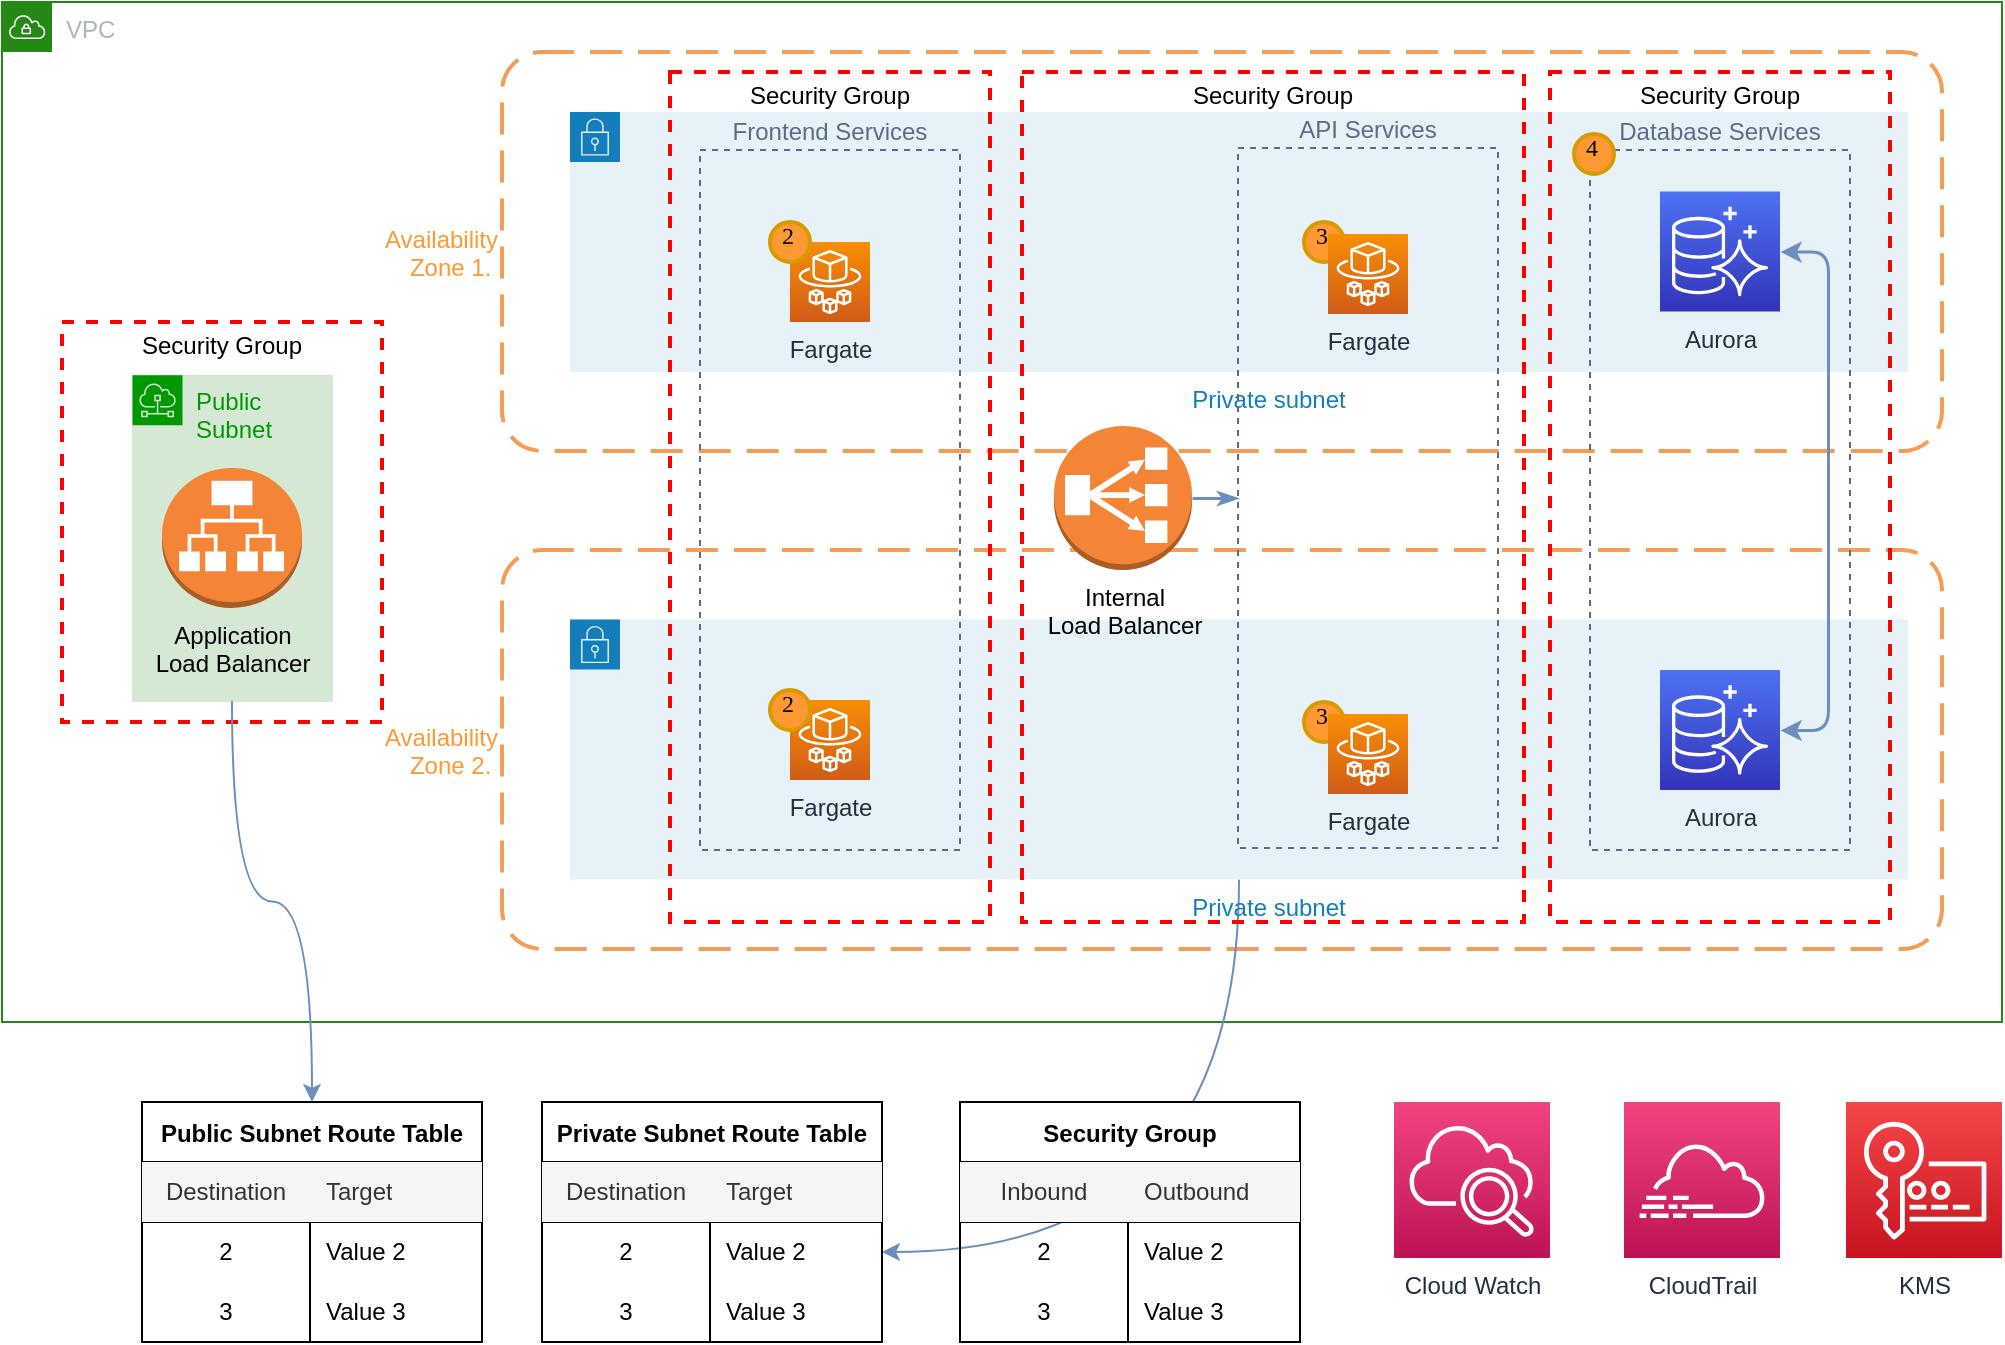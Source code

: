 <mxfile version="15.5.6" type="github">
  <diagram id="Ht1M8jgEwFfnCIfOTk4-" name="Page-1">
    <mxGraphModel dx="1426" dy="698" grid="1" gridSize="10" guides="1" tooltips="1" connect="1" arrows="1" fold="1" page="1" pageScale="1" pageWidth="1169" pageHeight="827" math="0" shadow="0">
      <root>
        <mxCell id="0" />
        <mxCell id="1" parent="0" />
        <mxCell id="Bm9dChhNE6_kYrQnx7Yv-4" value="VPC" style="points=[[0,0],[0.25,0],[0.5,0],[0.75,0],[1,0],[1,0.25],[1,0.5],[1,0.75],[1,1],[0.75,1],[0.5,1],[0.25,1],[0,1],[0,0.75],[0,0.5],[0,0.25]];outlineConnect=0;gradientColor=none;html=1;whiteSpace=wrap;fontSize=12;fontStyle=0;shape=mxgraph.aws4.group;grIcon=mxgraph.aws4.group_vpc;strokeColor=#248814;fillColor=none;verticalAlign=top;align=left;spacingLeft=30;fontColor=#AAB7B8;dashed=0;" parent="1" vertex="1">
          <mxGeometry x="120" y="80" width="1000" height="510" as="geometry" />
        </mxCell>
        <mxCell id="Bm9dChhNE6_kYrQnx7Yv-30" value="Availability &#xa;Zone 1. " style="rounded=1;arcSize=10;dashed=1;strokeColor=#F59D56;fillColor=none;gradientColor=none;dashPattern=8 4;strokeWidth=2;fontColor=#FF9933;verticalAlign=middle;labelPosition=left;verticalLabelPosition=middle;align=right;" parent="1" vertex="1">
          <mxGeometry x="370" y="105" width="720" height="199.5" as="geometry" />
        </mxCell>
        <mxCell id="Bm9dChhNE6_kYrQnx7Yv-32" value="Private subnet" style="points=[[0,0],[0.25,0],[0.5,0],[0.75,0],[1,0],[1,0.25],[1,0.5],[1,0.75],[1,1],[0.75,1],[0.5,1],[0.25,1],[0,1],[0,0.75],[0,0.5],[0,0.25]];outlineConnect=0;gradientColor=none;html=1;whiteSpace=wrap;fontSize=12;fontStyle=0;shape=mxgraph.aws4.group;grIcon=mxgraph.aws4.group_security_group;grStroke=0;strokeColor=#147EBA;fillColor=#E6F2F8;verticalAlign=top;align=center;spacingLeft=30;fontColor=#147EBA;dashed=0;labelPosition=center;verticalLabelPosition=bottom;" parent="1" vertex="1">
          <mxGeometry x="404" y="135" width="669" height="130" as="geometry" />
        </mxCell>
        <mxCell id="Bm9dChhNE6_kYrQnx7Yv-36" value="Availability &#xa;Zone 2. " style="rounded=1;arcSize=10;dashed=1;strokeColor=#F59D56;fillColor=none;gradientColor=none;dashPattern=8 4;strokeWidth=2;verticalAlign=middle;fontColor=#FF9933;labelPosition=left;verticalLabelPosition=middle;align=right;" parent="1" vertex="1">
          <mxGeometry x="370" y="354" width="720" height="199.5" as="geometry" />
        </mxCell>
        <mxCell id="MH6_EnVXU-AyahLenh14-78" style="edgeStyle=orthogonalEdgeStyle;curved=1;rounded=0;orthogonalLoop=1;jettySize=auto;html=1;entryX=1;entryY=0.5;entryDx=0;entryDy=0;fillColor=#dae8fc;strokeColor=#6c8ebf;" edge="1" parent="1" source="Bm9dChhNE6_kYrQnx7Yv-38" target="MH6_EnVXU-AyahLenh14-72">
          <mxGeometry relative="1" as="geometry" />
        </mxCell>
        <mxCell id="Bm9dChhNE6_kYrQnx7Yv-38" value="Private subnet" style="points=[[0,0],[0.25,0],[0.5,0],[0.75,0],[1,0],[1,0.25],[1,0.5],[1,0.75],[1,1],[0.75,1],[0.5,1],[0.25,1],[0,1],[0,0.75],[0,0.5],[0,0.25]];outlineConnect=0;gradientColor=none;html=1;whiteSpace=wrap;fontSize=12;fontStyle=0;shape=mxgraph.aws4.group;grIcon=mxgraph.aws4.group_security_group;grStroke=0;strokeColor=#147EBA;fillColor=#E6F2F8;verticalAlign=top;align=center;spacingLeft=30;fontColor=#147EBA;dashed=0;labelPosition=center;verticalLabelPosition=bottom;" parent="1" vertex="1">
          <mxGeometry x="404" y="388.75" width="669" height="130" as="geometry" />
        </mxCell>
        <mxCell id="Bm9dChhNE6_kYrQnx7Yv-34" value="Frontend Services" style="fillColor=none;strokeColor=#5A6C86;dashed=1;verticalAlign=bottom;fontStyle=0;fontColor=#5A6C86;labelPosition=center;verticalLabelPosition=top;align=center;" parent="1" vertex="1">
          <mxGeometry x="469" y="154" width="130" height="350" as="geometry" />
        </mxCell>
        <mxCell id="Bm9dChhNE6_kYrQnx7Yv-35" value="API Services" style="fillColor=none;strokeColor=#5A6C86;dashed=1;verticalAlign=bottom;fontStyle=0;fontColor=#5A6C86;labelPosition=center;verticalLabelPosition=top;align=center;" parent="1" vertex="1">
          <mxGeometry x="738" y="153" width="130" height="350" as="geometry" />
        </mxCell>
        <mxCell id="Bm9dChhNE6_kYrQnx7Yv-37" value="Database Services" style="fillColor=none;strokeColor=#5A6C86;dashed=1;verticalAlign=bottom;fontStyle=0;fontColor=#5A6C86;labelPosition=center;verticalLabelPosition=top;align=center;" parent="1" vertex="1">
          <mxGeometry x="914" y="154" width="130" height="350" as="geometry" />
        </mxCell>
        <mxCell id="kDZL8D2RY44nvhGmX9FH-80" style="edgeStyle=orthogonalEdgeStyle;rounded=1;jumpStyle=none;orthogonalLoop=1;jettySize=auto;html=1;fontColor=#009900;endArrow=classicThin;endFill=1;strokeWidth=1.5;fillColor=#dae8fc;strokeColor=#6c8ebf;" parent="1" source="kDZL8D2RY44nvhGmX9FH-68" target="Bm9dChhNE6_kYrQnx7Yv-35" edge="1">
          <mxGeometry relative="1" as="geometry" />
        </mxCell>
        <mxCell id="MH6_EnVXU-AyahLenh14-1" value="Security Group" style="fontStyle=0;verticalAlign=top;align=center;spacingTop=-2;fillColor=none;rounded=0;whiteSpace=wrap;html=1;strokeColor=#FF0000;strokeWidth=2;dashed=1;container=1;collapsible=0;expand=0;recursiveResize=0;" vertex="1" parent="1">
          <mxGeometry x="150" y="240" width="160" height="200" as="geometry" />
        </mxCell>
        <mxCell id="kDZL8D2RY44nvhGmX9FH-79" value="&lt;font color=&quot;#009900&quot;&gt;Public Subnet&lt;/font&gt;" style="sketch=0;outlineConnect=0;html=1;whiteSpace=wrap;fontSize=12;fontStyle=0;shape=mxgraph.aws4.group;grIcon=mxgraph.aws4.group_subnet;strokeColor=#009900;fillColor=#d5e8d4;verticalAlign=top;align=left;spacingLeft=30;dashed=0;labelBackgroundColor=none;labelBorderColor=none;shadow=0;strokeWidth=0;" parent="MH6_EnVXU-AyahLenh14-1" vertex="1">
          <mxGeometry x="35" y="26.38" width="100" height="163.13" as="geometry" />
        </mxCell>
        <mxCell id="Bm9dChhNE6_kYrQnx7Yv-1" value="Application&lt;br&gt;Load Balancer" style="outlineConnect=0;dashed=0;verticalLabelPosition=bottom;verticalAlign=top;align=center;html=1;shape=mxgraph.aws3.application_load_balancer;fillColor=#F58536;gradientColor=none;" parent="MH6_EnVXU-AyahLenh14-1" vertex="1">
          <mxGeometry x="50" y="72.94" width="70" height="70" as="geometry" />
        </mxCell>
        <mxCell id="MH6_EnVXU-AyahLenh14-7" value="Security Group" style="fontStyle=0;verticalAlign=top;align=center;spacingTop=-2;fillColor=none;rounded=0;whiteSpace=wrap;html=1;strokeColor=#FF0000;strokeWidth=2;dashed=1;container=1;collapsible=0;expand=0;recursiveResize=0;" vertex="1" parent="1">
          <mxGeometry x="454" y="115" width="160" height="425" as="geometry" />
        </mxCell>
        <mxCell id="kDZL8D2RY44nvhGmX9FH-7" value="Fargate" style="sketch=0;points=[[0,0,0],[0.25,0,0],[0.5,0,0],[0.75,0,0],[1,0,0],[0,1,0],[0.25,1,0],[0.5,1,0],[0.75,1,0],[1,1,0],[0,0.25,0],[0,0.5,0],[0,0.75,0],[1,0.25,0],[1,0.5,0],[1,0.75,0]];outlineConnect=0;fontColor=#232F3E;gradientColor=#F78E04;gradientDirection=north;fillColor=#D05C17;strokeColor=#ffffff;dashed=0;verticalLabelPosition=bottom;verticalAlign=top;align=center;html=1;fontSize=12;fontStyle=0;aspect=fixed;shape=mxgraph.aws4.resourceIcon;resIcon=mxgraph.aws4.fargate;" parent="MH6_EnVXU-AyahLenh14-7" vertex="1">
          <mxGeometry x="60" y="314" width="40" height="40" as="geometry" />
        </mxCell>
        <mxCell id="kDZL8D2RY44nvhGmX9FH-59" value="2" style="ellipse;whiteSpace=wrap;html=1;aspect=fixed;strokeWidth=2;fontFamily=Tahoma;spacingBottom=4;spacingRight=2;strokeColor=#d79b00;verticalAlign=bottom;fillColor=#FF9933;" parent="MH6_EnVXU-AyahLenh14-7" vertex="1">
          <mxGeometry x="50" y="309" width="20" height="20" as="geometry" />
        </mxCell>
        <mxCell id="MH6_EnVXU-AyahLenh14-64" value="Fargate" style="sketch=0;points=[[0,0,0],[0.25,0,0],[0.5,0,0],[0.75,0,0],[1,0,0],[0,1,0],[0.25,1,0],[0.5,1,0],[0.75,1,0],[1,1,0],[0,0.25,0],[0,0.5,0],[0,0.75,0],[1,0.25,0],[1,0.5,0],[1,0.75,0]];outlineConnect=0;fontColor=#232F3E;gradientColor=#F78E04;gradientDirection=north;fillColor=#D05C17;strokeColor=#ffffff;dashed=0;verticalLabelPosition=bottom;verticalAlign=top;align=center;html=1;fontSize=12;fontStyle=0;aspect=fixed;shape=mxgraph.aws4.resourceIcon;resIcon=mxgraph.aws4.fargate;" vertex="1" parent="MH6_EnVXU-AyahLenh14-7">
          <mxGeometry x="60" y="85" width="40" height="40" as="geometry" />
        </mxCell>
        <mxCell id="MH6_EnVXU-AyahLenh14-65" value="2" style="ellipse;whiteSpace=wrap;html=1;aspect=fixed;strokeWidth=2;fontFamily=Tahoma;spacingBottom=4;spacingRight=2;strokeColor=#d79b00;verticalAlign=bottom;fillColor=#FF9933;" vertex="1" parent="MH6_EnVXU-AyahLenh14-7">
          <mxGeometry x="50" y="75" width="20" height="20" as="geometry" />
        </mxCell>
        <mxCell id="MH6_EnVXU-AyahLenh14-8" value="Security Group" style="fontStyle=0;verticalAlign=top;align=center;spacingTop=-2;fillColor=none;rounded=0;whiteSpace=wrap;html=1;strokeColor=#FF0000;strokeWidth=2;dashed=1;container=1;collapsible=0;expand=0;recursiveResize=0;" vertex="1" parent="1">
          <mxGeometry x="630" y="115" width="251" height="425" as="geometry" />
        </mxCell>
        <mxCell id="MH6_EnVXU-AyahLenh14-80" value="3" style="ellipse;whiteSpace=wrap;html=1;aspect=fixed;strokeWidth=2;fontFamily=Tahoma;spacingBottom=4;spacingRight=2;strokeColor=#d79b00;verticalAlign=bottom;fillColor=#FF9933;" vertex="1" parent="MH6_EnVXU-AyahLenh14-8">
          <mxGeometry x="141" y="315" width="20" height="20" as="geometry" />
        </mxCell>
        <mxCell id="MH6_EnVXU-AyahLenh14-81" value="Fargate" style="sketch=0;points=[[0,0,0],[0.25,0,0],[0.5,0,0],[0.75,0,0],[1,0,0],[0,1,0],[0.25,1,0],[0.5,1,0],[0.75,1,0],[1,1,0],[0,0.25,0],[0,0.5,0],[0,0.75,0],[1,0.25,0],[1,0.5,0],[1,0.75,0]];outlineConnect=0;fontColor=#232F3E;gradientColor=#F78E04;gradientDirection=north;fillColor=#D05C17;strokeColor=#ffffff;dashed=0;verticalLabelPosition=bottom;verticalAlign=top;align=center;html=1;fontSize=12;fontStyle=0;aspect=fixed;shape=mxgraph.aws4.resourceIcon;resIcon=mxgraph.aws4.fargate;labelPosition=center;" vertex="1" parent="MH6_EnVXU-AyahLenh14-8">
          <mxGeometry x="153" y="321" width="40" height="40" as="geometry" />
        </mxCell>
        <mxCell id="MH6_EnVXU-AyahLenh14-82" value="3" style="ellipse;whiteSpace=wrap;html=1;aspect=fixed;strokeWidth=2;fontFamily=Tahoma;spacingBottom=4;spacingRight=2;strokeColor=#d79b00;verticalAlign=bottom;fillColor=#FF9933;" vertex="1" parent="MH6_EnVXU-AyahLenh14-8">
          <mxGeometry x="141" y="75" width="20" height="20" as="geometry" />
        </mxCell>
        <mxCell id="MH6_EnVXU-AyahLenh14-83" value="Fargate" style="sketch=0;points=[[0,0,0],[0.25,0,0],[0.5,0,0],[0.75,0,0],[1,0,0],[0,1,0],[0.25,1,0],[0.5,1,0],[0.75,1,0],[1,1,0],[0,0.25,0],[0,0.5,0],[0,0.75,0],[1,0.25,0],[1,0.5,0],[1,0.75,0]];outlineConnect=0;fontColor=#232F3E;gradientColor=#F78E04;gradientDirection=north;fillColor=#D05C17;strokeColor=#ffffff;dashed=0;verticalLabelPosition=bottom;verticalAlign=top;align=center;html=1;fontSize=12;fontStyle=0;aspect=fixed;shape=mxgraph.aws4.resourceIcon;resIcon=mxgraph.aws4.fargate;labelPosition=center;" vertex="1" parent="MH6_EnVXU-AyahLenh14-8">
          <mxGeometry x="153" y="81" width="40" height="40" as="geometry" />
        </mxCell>
        <mxCell id="MH6_EnVXU-AyahLenh14-9" value="Security Group" style="fontStyle=0;verticalAlign=top;align=center;spacingTop=-2;fillColor=none;rounded=0;whiteSpace=wrap;html=1;strokeColor=#FF0000;strokeWidth=2;dashed=1;container=1;collapsible=0;expand=0;recursiveResize=0;" vertex="1" parent="1">
          <mxGeometry x="894" y="115" width="170" height="425" as="geometry" />
        </mxCell>
        <mxCell id="MH6_EnVXU-AyahLenh14-11" value="KMS" style="sketch=0;points=[[0,0,0],[0.25,0,0],[0.5,0,0],[0.75,0,0],[1,0,0],[0,1,0],[0.25,1,0],[0.5,1,0],[0.75,1,0],[1,1,0],[0,0.25,0],[0,0.5,0],[0,0.75,0],[1,0.25,0],[1,0.5,0],[1,0.75,0]];outlineConnect=0;fontColor=#232F3E;gradientColor=#F54749;gradientDirection=north;fillColor=#C7131F;strokeColor=#ffffff;dashed=0;verticalLabelPosition=bottom;verticalAlign=top;align=center;html=1;fontSize=12;fontStyle=0;aspect=fixed;shape=mxgraph.aws4.resourceIcon;resIcon=mxgraph.aws4.key_management_service;" vertex="1" parent="1">
          <mxGeometry x="1042" y="630" width="78" height="78" as="geometry" />
        </mxCell>
        <mxCell id="MH6_EnVXU-AyahLenh14-54" value="Public Subnet Route Table" style="shape=table;startSize=30;container=1;collapsible=0;childLayout=tableLayout;fixedRows=1;rowLines=0;fontStyle=1;align=center;pointerEvents=1;" vertex="1" parent="1">
          <mxGeometry x="190" y="630" width="170" height="120" as="geometry" />
        </mxCell>
        <mxCell id="MH6_EnVXU-AyahLenh14-55" value="" style="shape=partialRectangle;html=1;whiteSpace=wrap;collapsible=0;dropTarget=0;pointerEvents=1;fillColor=none;top=0;left=0;bottom=1;right=0;points=[[0,0.5],[1,0.5]];portConstraint=eastwest;" vertex="1" parent="MH6_EnVXU-AyahLenh14-54">
          <mxGeometry y="30" width="170" height="30" as="geometry" />
        </mxCell>
        <mxCell id="MH6_EnVXU-AyahLenh14-56" value="Destination" style="shape=partialRectangle;html=1;whiteSpace=wrap;connectable=0;fillColor=#f5f5f5;top=0;left=0;bottom=0;right=0;overflow=hidden;pointerEvents=1;fontColor=#333333;strokeColor=#666666;" vertex="1" parent="MH6_EnVXU-AyahLenh14-55">
          <mxGeometry width="84" height="30" as="geometry">
            <mxRectangle width="84" height="30" as="alternateBounds" />
          </mxGeometry>
        </mxCell>
        <mxCell id="MH6_EnVXU-AyahLenh14-57" value="Target" style="shape=partialRectangle;html=1;whiteSpace=wrap;connectable=0;fillColor=#f5f5f5;top=0;left=0;bottom=0;right=0;align=left;spacingLeft=6;overflow=hidden;pointerEvents=1;fontColor=#333333;strokeColor=#666666;" vertex="1" parent="MH6_EnVXU-AyahLenh14-55">
          <mxGeometry x="84" width="86" height="30" as="geometry">
            <mxRectangle width="86" height="30" as="alternateBounds" />
          </mxGeometry>
        </mxCell>
        <mxCell id="MH6_EnVXU-AyahLenh14-58" value="" style="shape=partialRectangle;html=1;whiteSpace=wrap;collapsible=0;dropTarget=0;pointerEvents=1;fillColor=none;top=0;left=0;bottom=0;right=0;points=[[0,0.5],[1,0.5]];portConstraint=eastwest;" vertex="1" parent="MH6_EnVXU-AyahLenh14-54">
          <mxGeometry y="60" width="170" height="30" as="geometry" />
        </mxCell>
        <mxCell id="MH6_EnVXU-AyahLenh14-59" value="2" style="shape=partialRectangle;html=1;whiteSpace=wrap;connectable=0;fillColor=none;top=0;left=0;bottom=0;right=0;overflow=hidden;pointerEvents=1;" vertex="1" parent="MH6_EnVXU-AyahLenh14-58">
          <mxGeometry width="84" height="30" as="geometry">
            <mxRectangle width="84" height="30" as="alternateBounds" />
          </mxGeometry>
        </mxCell>
        <mxCell id="MH6_EnVXU-AyahLenh14-60" value="Value 2" style="shape=partialRectangle;html=1;whiteSpace=wrap;connectable=0;fillColor=none;top=0;left=0;bottom=0;right=0;align=left;spacingLeft=6;overflow=hidden;pointerEvents=1;labelBorderColor=none;" vertex="1" parent="MH6_EnVXU-AyahLenh14-58">
          <mxGeometry x="84" width="86" height="30" as="geometry">
            <mxRectangle width="86" height="30" as="alternateBounds" />
          </mxGeometry>
        </mxCell>
        <mxCell id="MH6_EnVXU-AyahLenh14-61" value="" style="shape=partialRectangle;html=1;whiteSpace=wrap;collapsible=0;dropTarget=0;pointerEvents=1;fillColor=none;top=0;left=0;bottom=0;right=0;points=[[0,0.5],[1,0.5]];portConstraint=eastwest;" vertex="1" parent="MH6_EnVXU-AyahLenh14-54">
          <mxGeometry y="90" width="170" height="30" as="geometry" />
        </mxCell>
        <mxCell id="MH6_EnVXU-AyahLenh14-62" value="3" style="shape=partialRectangle;html=1;whiteSpace=wrap;connectable=0;fillColor=none;top=0;left=0;bottom=0;right=0;overflow=hidden;pointerEvents=1;" vertex="1" parent="MH6_EnVXU-AyahLenh14-61">
          <mxGeometry width="84" height="30" as="geometry">
            <mxRectangle width="84" height="30" as="alternateBounds" />
          </mxGeometry>
        </mxCell>
        <mxCell id="MH6_EnVXU-AyahLenh14-63" value="Value 3" style="shape=partialRectangle;html=1;whiteSpace=wrap;connectable=0;fillColor=none;top=0;left=0;bottom=0;right=0;align=left;spacingLeft=6;overflow=hidden;pointerEvents=1;" vertex="1" parent="MH6_EnVXU-AyahLenh14-61">
          <mxGeometry x="84" width="86" height="30" as="geometry">
            <mxRectangle width="86" height="30" as="alternateBounds" />
          </mxGeometry>
        </mxCell>
        <mxCell id="kDZL8D2RY44nvhGmX9FH-68" value="&lt;font color=&quot;#000000&quot;&gt;Internal &lt;br&gt;Load Balancer&lt;/font&gt;" style="outlineConnect=0;dashed=0;verticalLabelPosition=bottom;verticalAlign=top;align=center;html=1;shape=mxgraph.aws3.classic_load_balancer;fillColor=#F58536;gradientColor=none;fontColor=#FF9933;" parent="1" vertex="1">
          <mxGeometry x="646" y="292" width="69" height="72" as="geometry" />
        </mxCell>
        <mxCell id="kDZL8D2RY44nvhGmX9FH-9" value="Aurora" style="sketch=0;points=[[0,0,0],[0.25,0,0],[0.5,0,0],[0.75,0,0],[1,0,0],[0,1,0],[0.25,1,0],[0.5,1,0],[0.75,1,0],[1,1,0],[0,0.25,0],[0,0.5,0],[0,0.75,0],[1,0.25,0],[1,0.5,0],[1,0.75,0]];outlineConnect=0;fontColor=#232F3E;gradientColor=#4D72F3;gradientDirection=north;fillColor=#3334B9;strokeColor=#ffffff;dashed=0;verticalLabelPosition=bottom;verticalAlign=top;align=center;html=1;fontSize=12;fontStyle=0;aspect=fixed;shape=mxgraph.aws4.resourceIcon;resIcon=mxgraph.aws4.aurora;" parent="1" vertex="1">
          <mxGeometry x="949" y="174.75" width="60" height="60" as="geometry" />
        </mxCell>
        <mxCell id="kDZL8D2RY44nvhGmX9FH-10" value="Aurora" style="sketch=0;points=[[0,0,0],[0.25,0,0],[0.5,0,0],[0.75,0,0],[1,0,0],[0,1,0],[0.25,1,0],[0.5,1,0],[0.75,1,0],[1,1,0],[0,0.25,0],[0,0.5,0],[0,0.75,0],[1,0.25,0],[1,0.5,0],[1,0.75,0]];outlineConnect=0;fontColor=#232F3E;gradientColor=#4D72F3;gradientDirection=north;fillColor=#3334B9;strokeColor=#ffffff;dashed=0;verticalLabelPosition=bottom;verticalAlign=top;align=center;html=1;fontSize=12;fontStyle=0;aspect=fixed;shape=mxgraph.aws4.resourceIcon;resIcon=mxgraph.aws4.aurora;" parent="1" vertex="1">
          <mxGeometry x="949" y="414" width="60" height="60" as="geometry" />
        </mxCell>
        <mxCell id="kDZL8D2RY44nvhGmX9FH-54" value="" style="endArrow=classic;startArrow=classic;html=1;rounded=1;strokeWidth=1.5;edgeStyle=orthogonalEdgeStyle;elbow=vertical;jumpStyle=none;exitX=1;exitY=0.5;exitDx=0;exitDy=0;exitPerimeter=0;entryX=1;entryY=0.5;entryDx=0;entryDy=0;entryPerimeter=0;fillColor=#dae8fc;strokeColor=#6c8ebf;" parent="1" source="kDZL8D2RY44nvhGmX9FH-10" target="kDZL8D2RY44nvhGmX9FH-9" edge="1">
          <mxGeometry width="50" height="50" relative="1" as="geometry">
            <mxPoint x="1243" y="340" as="sourcePoint" />
            <mxPoint x="1293" y="290" as="targetPoint" />
            <Array as="points">
              <mxPoint x="1033" y="444" />
              <mxPoint x="1033" y="205" />
            </Array>
          </mxGeometry>
        </mxCell>
        <mxCell id="kDZL8D2RY44nvhGmX9FH-61" value="4" style="ellipse;whiteSpace=wrap;html=1;aspect=fixed;strokeWidth=2;fontFamily=Tahoma;spacingBottom=4;spacingRight=2;strokeColor=#d79b00;verticalAlign=bottom;fillColor=#FF9933;" parent="1" vertex="1">
          <mxGeometry x="906" y="146" width="20" height="20" as="geometry" />
        </mxCell>
        <mxCell id="MH6_EnVXU-AyahLenh14-68" value="Private Subnet Route Table" style="shape=table;startSize=30;container=1;collapsible=0;childLayout=tableLayout;fixedRows=1;rowLines=0;fontStyle=1;align=center;pointerEvents=1;" vertex="1" parent="1">
          <mxGeometry x="390" y="630" width="170" height="120" as="geometry" />
        </mxCell>
        <mxCell id="MH6_EnVXU-AyahLenh14-69" value="" style="shape=partialRectangle;html=1;whiteSpace=wrap;collapsible=0;dropTarget=0;pointerEvents=1;fillColor=none;top=0;left=0;bottom=1;right=0;points=[[0,0.5],[1,0.5]];portConstraint=eastwest;" vertex="1" parent="MH6_EnVXU-AyahLenh14-68">
          <mxGeometry y="30" width="170" height="30" as="geometry" />
        </mxCell>
        <mxCell id="MH6_EnVXU-AyahLenh14-70" value="Destination" style="shape=partialRectangle;html=1;whiteSpace=wrap;connectable=0;fillColor=#f5f5f5;top=0;left=0;bottom=0;right=0;overflow=hidden;pointerEvents=1;fontColor=#333333;strokeColor=#666666;" vertex="1" parent="MH6_EnVXU-AyahLenh14-69">
          <mxGeometry width="84" height="30" as="geometry">
            <mxRectangle width="84" height="30" as="alternateBounds" />
          </mxGeometry>
        </mxCell>
        <mxCell id="MH6_EnVXU-AyahLenh14-71" value="Target" style="shape=partialRectangle;html=1;whiteSpace=wrap;connectable=0;fillColor=#f5f5f5;top=0;left=0;bottom=0;right=0;align=left;spacingLeft=6;overflow=hidden;pointerEvents=1;fontColor=#333333;strokeColor=#666666;" vertex="1" parent="MH6_EnVXU-AyahLenh14-69">
          <mxGeometry x="84" width="86" height="30" as="geometry">
            <mxRectangle width="86" height="30" as="alternateBounds" />
          </mxGeometry>
        </mxCell>
        <mxCell id="MH6_EnVXU-AyahLenh14-72" value="" style="shape=partialRectangle;html=1;whiteSpace=wrap;collapsible=0;dropTarget=0;pointerEvents=1;fillColor=none;top=0;left=0;bottom=0;right=0;points=[[0,0.5],[1,0.5]];portConstraint=eastwest;" vertex="1" parent="MH6_EnVXU-AyahLenh14-68">
          <mxGeometry y="60" width="170" height="30" as="geometry" />
        </mxCell>
        <mxCell id="MH6_EnVXU-AyahLenh14-73" value="2" style="shape=partialRectangle;html=1;whiteSpace=wrap;connectable=0;fillColor=none;top=0;left=0;bottom=0;right=0;overflow=hidden;pointerEvents=1;" vertex="1" parent="MH6_EnVXU-AyahLenh14-72">
          <mxGeometry width="84" height="30" as="geometry">
            <mxRectangle width="84" height="30" as="alternateBounds" />
          </mxGeometry>
        </mxCell>
        <mxCell id="MH6_EnVXU-AyahLenh14-74" value="Value 2" style="shape=partialRectangle;html=1;whiteSpace=wrap;connectable=0;fillColor=none;top=0;left=0;bottom=0;right=0;align=left;spacingLeft=6;overflow=hidden;pointerEvents=1;labelBorderColor=none;" vertex="1" parent="MH6_EnVXU-AyahLenh14-72">
          <mxGeometry x="84" width="86" height="30" as="geometry">
            <mxRectangle width="86" height="30" as="alternateBounds" />
          </mxGeometry>
        </mxCell>
        <mxCell id="MH6_EnVXU-AyahLenh14-75" value="" style="shape=partialRectangle;html=1;whiteSpace=wrap;collapsible=0;dropTarget=0;pointerEvents=1;fillColor=none;top=0;left=0;bottom=0;right=0;points=[[0,0.5],[1,0.5]];portConstraint=eastwest;" vertex="1" parent="MH6_EnVXU-AyahLenh14-68">
          <mxGeometry y="90" width="170" height="30" as="geometry" />
        </mxCell>
        <mxCell id="MH6_EnVXU-AyahLenh14-76" value="3" style="shape=partialRectangle;html=1;whiteSpace=wrap;connectable=0;fillColor=none;top=0;left=0;bottom=0;right=0;overflow=hidden;pointerEvents=1;" vertex="1" parent="MH6_EnVXU-AyahLenh14-75">
          <mxGeometry width="84" height="30" as="geometry">
            <mxRectangle width="84" height="30" as="alternateBounds" />
          </mxGeometry>
        </mxCell>
        <mxCell id="MH6_EnVXU-AyahLenh14-77" value="Value 3" style="shape=partialRectangle;html=1;whiteSpace=wrap;connectable=0;fillColor=none;top=0;left=0;bottom=0;right=0;align=left;spacingLeft=6;overflow=hidden;pointerEvents=1;" vertex="1" parent="MH6_EnVXU-AyahLenh14-75">
          <mxGeometry x="84" width="86" height="30" as="geometry">
            <mxRectangle width="86" height="30" as="alternateBounds" />
          </mxGeometry>
        </mxCell>
        <mxCell id="MH6_EnVXU-AyahLenh14-79" style="edgeStyle=orthogonalEdgeStyle;curved=1;rounded=0;orthogonalLoop=1;jettySize=auto;html=1;fillColor=#dae8fc;strokeColor=#6c8ebf;" edge="1" parent="1" source="kDZL8D2RY44nvhGmX9FH-79" target="MH6_EnVXU-AyahLenh14-54">
          <mxGeometry relative="1" as="geometry" />
        </mxCell>
        <mxCell id="MH6_EnVXU-AyahLenh14-84" value="Security Group" style="shape=table;startSize=30;container=1;collapsible=0;childLayout=tableLayout;fixedRows=1;rowLines=0;fontStyle=1;align=center;pointerEvents=1;" vertex="1" parent="1">
          <mxGeometry x="599" y="630" width="170" height="120" as="geometry" />
        </mxCell>
        <mxCell id="MH6_EnVXU-AyahLenh14-85" value="" style="shape=partialRectangle;html=1;whiteSpace=wrap;collapsible=0;dropTarget=0;pointerEvents=1;fillColor=none;top=0;left=0;bottom=1;right=0;points=[[0,0.5],[1,0.5]];portConstraint=eastwest;" vertex="1" parent="MH6_EnVXU-AyahLenh14-84">
          <mxGeometry y="30" width="170" height="30" as="geometry" />
        </mxCell>
        <mxCell id="MH6_EnVXU-AyahLenh14-86" value="Inbound" style="shape=partialRectangle;html=1;whiteSpace=wrap;connectable=0;fillColor=#f5f5f5;top=0;left=0;bottom=0;right=0;overflow=hidden;pointerEvents=1;fontColor=#333333;strokeColor=#666666;" vertex="1" parent="MH6_EnVXU-AyahLenh14-85">
          <mxGeometry width="84" height="30" as="geometry">
            <mxRectangle width="84" height="30" as="alternateBounds" />
          </mxGeometry>
        </mxCell>
        <mxCell id="MH6_EnVXU-AyahLenh14-87" value="Outbound" style="shape=partialRectangle;html=1;whiteSpace=wrap;connectable=0;fillColor=#f5f5f5;top=0;left=0;bottom=0;right=0;align=left;spacingLeft=6;overflow=hidden;pointerEvents=1;fontColor=#333333;strokeColor=#666666;" vertex="1" parent="MH6_EnVXU-AyahLenh14-85">
          <mxGeometry x="84" width="86" height="30" as="geometry">
            <mxRectangle width="86" height="30" as="alternateBounds" />
          </mxGeometry>
        </mxCell>
        <mxCell id="MH6_EnVXU-AyahLenh14-88" value="" style="shape=partialRectangle;html=1;whiteSpace=wrap;collapsible=0;dropTarget=0;pointerEvents=1;fillColor=none;top=0;left=0;bottom=0;right=0;points=[[0,0.5],[1,0.5]];portConstraint=eastwest;" vertex="1" parent="MH6_EnVXU-AyahLenh14-84">
          <mxGeometry y="60" width="170" height="30" as="geometry" />
        </mxCell>
        <mxCell id="MH6_EnVXU-AyahLenh14-89" value="2" style="shape=partialRectangle;html=1;whiteSpace=wrap;connectable=0;fillColor=none;top=0;left=0;bottom=0;right=0;overflow=hidden;pointerEvents=1;" vertex="1" parent="MH6_EnVXU-AyahLenh14-88">
          <mxGeometry width="84" height="30" as="geometry">
            <mxRectangle width="84" height="30" as="alternateBounds" />
          </mxGeometry>
        </mxCell>
        <mxCell id="MH6_EnVXU-AyahLenh14-90" value="Value 2" style="shape=partialRectangle;html=1;whiteSpace=wrap;connectable=0;fillColor=none;top=0;left=0;bottom=0;right=0;align=left;spacingLeft=6;overflow=hidden;pointerEvents=1;labelBorderColor=none;" vertex="1" parent="MH6_EnVXU-AyahLenh14-88">
          <mxGeometry x="84" width="86" height="30" as="geometry">
            <mxRectangle width="86" height="30" as="alternateBounds" />
          </mxGeometry>
        </mxCell>
        <mxCell id="MH6_EnVXU-AyahLenh14-91" value="" style="shape=partialRectangle;html=1;whiteSpace=wrap;collapsible=0;dropTarget=0;pointerEvents=1;fillColor=none;top=0;left=0;bottom=0;right=0;points=[[0,0.5],[1,0.5]];portConstraint=eastwest;" vertex="1" parent="MH6_EnVXU-AyahLenh14-84">
          <mxGeometry y="90" width="170" height="30" as="geometry" />
        </mxCell>
        <mxCell id="MH6_EnVXU-AyahLenh14-92" value="3" style="shape=partialRectangle;html=1;whiteSpace=wrap;connectable=0;fillColor=none;top=0;left=0;bottom=0;right=0;overflow=hidden;pointerEvents=1;" vertex="1" parent="MH6_EnVXU-AyahLenh14-91">
          <mxGeometry width="84" height="30" as="geometry">
            <mxRectangle width="84" height="30" as="alternateBounds" />
          </mxGeometry>
        </mxCell>
        <mxCell id="MH6_EnVXU-AyahLenh14-93" value="Value 3" style="shape=partialRectangle;html=1;whiteSpace=wrap;connectable=0;fillColor=none;top=0;left=0;bottom=0;right=0;align=left;spacingLeft=6;overflow=hidden;pointerEvents=1;" vertex="1" parent="MH6_EnVXU-AyahLenh14-91">
          <mxGeometry x="84" width="86" height="30" as="geometry">
            <mxRectangle width="86" height="30" as="alternateBounds" />
          </mxGeometry>
        </mxCell>
        <mxCell id="MH6_EnVXU-AyahLenh14-96" value="Cloud Watch" style="sketch=0;points=[[0,0,0],[0.25,0,0],[0.5,0,0],[0.75,0,0],[1,0,0],[0,1,0],[0.25,1,0],[0.5,1,0],[0.75,1,0],[1,1,0],[0,0.25,0],[0,0.5,0],[0,0.75,0],[1,0.25,0],[1,0.5,0],[1,0.75,0]];points=[[0,0,0],[0.25,0,0],[0.5,0,0],[0.75,0,0],[1,0,0],[0,1,0],[0.25,1,0],[0.5,1,0],[0.75,1,0],[1,1,0],[0,0.25,0],[0,0.5,0],[0,0.75,0],[1,0.25,0],[1,0.5,0],[1,0.75,0]];outlineConnect=0;fontColor=#232F3E;gradientColor=#F34482;gradientDirection=north;fillColor=#BC1356;strokeColor=#ffffff;dashed=0;verticalLabelPosition=bottom;verticalAlign=top;align=center;html=1;fontSize=12;fontStyle=0;aspect=fixed;shape=mxgraph.aws4.resourceIcon;resIcon=mxgraph.aws4.cloudwatch_2;labelBorderColor=none;" vertex="1" parent="1">
          <mxGeometry x="816" y="630" width="78" height="78" as="geometry" />
        </mxCell>
        <mxCell id="MH6_EnVXU-AyahLenh14-97" value="CloudTrail" style="sketch=0;points=[[0,0,0],[0.25,0,0],[0.5,0,0],[0.75,0,0],[1,0,0],[0,1,0],[0.25,1,0],[0.5,1,0],[0.75,1,0],[1,1,0],[0,0.25,0],[0,0.5,0],[0,0.75,0],[1,0.25,0],[1,0.5,0],[1,0.75,0]];points=[[0,0,0],[0.25,0,0],[0.5,0,0],[0.75,0,0],[1,0,0],[0,1,0],[0.25,1,0],[0.5,1,0],[0.75,1,0],[1,1,0],[0,0.25,0],[0,0.5,0],[0,0.75,0],[1,0.25,0],[1,0.5,0],[1,0.75,0]];outlineConnect=0;fontColor=#232F3E;gradientColor=#F34482;gradientDirection=north;fillColor=#BC1356;strokeColor=#ffffff;dashed=0;verticalLabelPosition=bottom;verticalAlign=top;align=center;html=1;fontSize=12;fontStyle=0;aspect=fixed;shape=mxgraph.aws4.resourceIcon;resIcon=mxgraph.aws4.cloudtrail;labelBorderColor=none;" vertex="1" parent="1">
          <mxGeometry x="931" y="630" width="78" height="78" as="geometry" />
        </mxCell>
      </root>
    </mxGraphModel>
  </diagram>
</mxfile>

